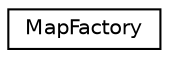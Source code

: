 digraph "Graficzna hierarchia klas"
{
  edge [fontname="Helvetica",fontsize="10",labelfontname="Helvetica",labelfontsize="10"];
  node [fontname="Helvetica",fontsize="10",shape=record];
  rankdir="LR";
  Node1 [label="MapFactory",height=0.2,width=0.4,color="black", fillcolor="white", style="filled",URL="$class_map_factory.html",tooltip="Klasa odpowiada za czytanie pliku w formacie json i tworzenie na jego podstawie grafu i wszystkich el..."];
}
